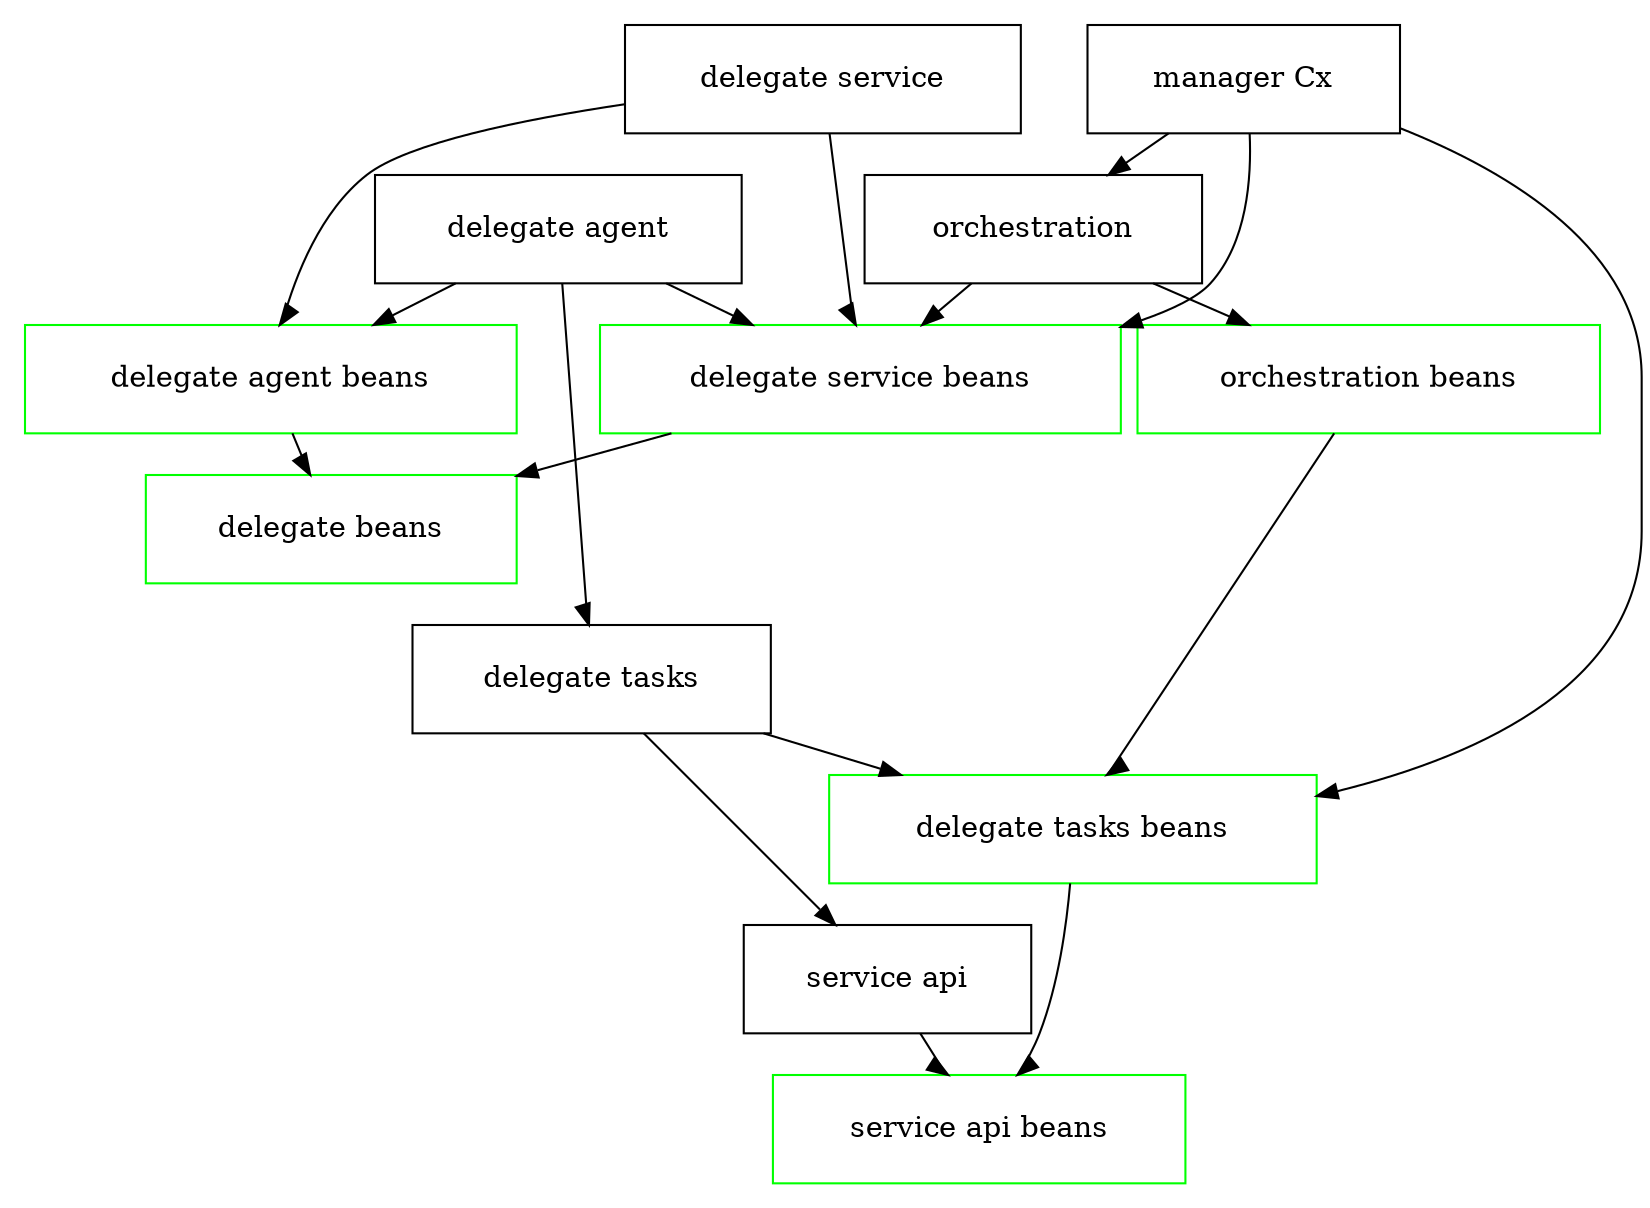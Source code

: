 digraph G {
  compound=true;
  subgraph cluster_service_api_beans {
   color=green
   service_api_beans [label="service api beans" color=white];
  }

  subgraph cluster_service_api {
    service_api [label="service api" color=white];
  }

  subgraph cluster_delegate_tasks_beans {
    color=green
    delegate_tasks_beans [label="delegate tasks beans" color=white];
  }

  subgraph cluster_delegate_tasks {
    delegate_tasks [label="delegate tasks" color=white];
  }

  subgraph cluster_delegate_beans {
    color=green
    delegate_beans [label="delegate beans" color=white];
  }

  subgraph cluster_orchestration_beans {
    color=green
    orchestration_beans [label="orchestration beans" color=white];
  }

  subgraph cluster_orchestration {
    orchestration [label="orchestration" color=white];
  }

  subgraph cluster_delegate_agent_beans {
    color=green
    delegate_agent_beans [label="delegate agent beans" color=white];
  }

  subgraph cluster_delegate_agent {
    delegate_agent [label="delegate agent" color=white];
  }

  subgraph cluster_delegate_service_beans {
    color=green
    delegate_service_beans [label="delegate service beans" color=white];
  }

  subgraph cluster_delegate_service {
    delegate_service [label="delegate service" color=white];
  }

  subgraph cluster_manager_cx {
    manager_cx [label="manager Cx" color=white];
  }


  service_api -> service_api_beans [ltail=cluster_service_api,lhead=cluster_service_api_beans];
  delegate_tasks_beans -> service_api [style=invis];

  delegate_tasks_beans -> service_api_beans [ltail=cluster_delegate_tasks_beans,lhead=cluster_service_api_beans];

  delegate_tasks -> delegate_tasks_beans [ltail=cluster_delegate_tasks,lhead=cluster_delegate_tasks_beans];

  delegate_tasks -> service_api [ltail=cluster_delegate_tasks,lhead=cluster_service_api];

  delegate_agent_beans-> delegate_beans [ltail=cluster_delegate_agent_beans,lhead=cluster_delegate_beans];

  delegate_service_beans-> delegate_beans [ltail=cluster_delegate_service_beans,lhead=cluster_delegate_beans];

  delegate_beans -> delegate_tasks [style=invis];

  orchestration_beans -> delegate_tasks_beans [ltail=cluster_orchestration_beans,lhead=cluster_delegate_tasks_beans];

  orchestration -> delegate_service_beans [ltail=cluster_orchestration,lhead=cluster_delegate_service_beans];
  #orchestration_beans-> delegate_agent_beans [style=invis];

  orchestration -> orchestration_beans [ltail=cluster_orchestration,lhead=cluster_orchestration_beans];

  delegate_agent -> delegate_agent_beans [ltail=cluster_delegate_agent,lhead=cluster_delegate_agent_beans];
  delegate_agent -> delegate_tasks [ltail=cluster_delegate_agent,lhead=cluster_delegate_tasks];
  delegate_agent -> delegate_service_beans [ltail=cluster_delegate_agent,lhead=cluster_delegate_service_beans];
  #delegate_agent-> orchestration [style=invis];

  delegate_service -> delegate_service_beans [ltail=cluster_delegate_service,lhead=cluster_delegate_service_beans];
  delegate_service -> delegate_agent_beans [ltail=cluster_delegate_service,lhead=cluster_delegate_agent_beans];
  delegate_service -> orchestration [style=invis];

  manager_cx -> delegate_service_beans [ltail=cluster_manager_cx,lhead=cluster_delegate_service_beans];
  manager_cx -> delegate_tasks_beans [ltail=cluster_manager_cx,lhead=cluster_delegate_tasks_beans];

  manager_cx -> orchestration [ltail=cluster_manager_cx,lhead=cluster_orchestration];
}